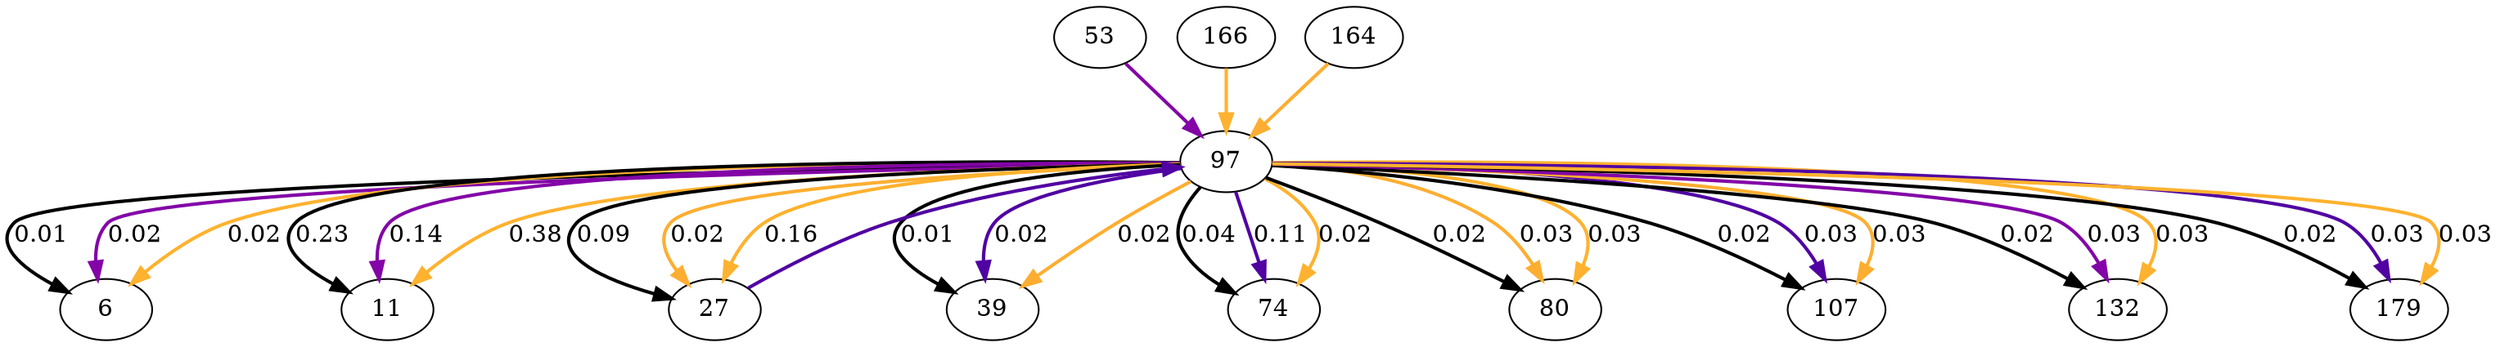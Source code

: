 digraph  {
53;
97;
6;
166;
11;
164;
27;
39;
74;
80;
107;
132;
179;
53 -> 97  [color="#8304a7", key=0, penwidth=2];
97 -> 6  [color=black, key=0, label="0.01", penwidth=2];
97 -> 6  [color="#8304a7", key=1, label="0.02", penwidth=2];
97 -> 6  [color="#feb22f", key=2, label="0.02", penwidth=2];
97 -> 11  [color=black, key=0, label="0.23", penwidth=2];
97 -> 11  [color="#8304a7", key=1, label="0.14", penwidth=2];
97 -> 11  [color="#feb22f", key=2, label="0.38", penwidth=2];
97 -> 27  [color=black, key=0, label="0.09", penwidth=2];
97 -> 27  [color="#fdae31", key=1, label="0.02", penwidth=2];
97 -> 27  [color="#feb22f", key=2, label="0.16", penwidth=2];
97 -> 39  [color=black, key=0, label="0.01", penwidth=2];
97 -> 39  [color="#5002a2", key=1, label="0.02", penwidth=2];
97 -> 39  [color="#fdae31", key=2, label="0.02", penwidth=2];
97 -> 74  [color=black, key=0, label="0.04", penwidth=2];
97 -> 74  [color="#5002a2", key=1, label="0.11", penwidth=2];
97 -> 74  [color="#feb22f", key=2, label="0.02", penwidth=2];
97 -> 80  [color=black, key=0, label="0.02", penwidth=2];
97 -> 80  [color="#fdae31", key=1, label="0.03", penwidth=2];
97 -> 80  [color="#feb22f", key=2, label="0.03", penwidth=2];
97 -> 107  [color=black, key=0, label="0.02", penwidth=2];
97 -> 107  [color="#5002a2", key=1, label="0.03", penwidth=2];
97 -> 107  [color="#fdae31", key=2, label="0.03", penwidth=2];
97 -> 132  [color=black, key=0, label="0.02", penwidth=2];
97 -> 132  [color="#8304a7", key=1, label="0.03", penwidth=2];
97 -> 132  [color="#feb22f", key=2, label="0.03", penwidth=2];
97 -> 179  [color=black, key=0, label="0.02", penwidth=2];
97 -> 179  [color="#5002a2", key=1, label="0.03", penwidth=2];
97 -> 179  [color="#feb22f", key=2, label="0.03", penwidth=2];
166 -> 97  [color="#feb22f", key=0, penwidth=2];
164 -> 97  [color="#fdae31", key=0, penwidth=2];
27 -> 97  [color="#5002a2", key=0, penwidth=2];
}
